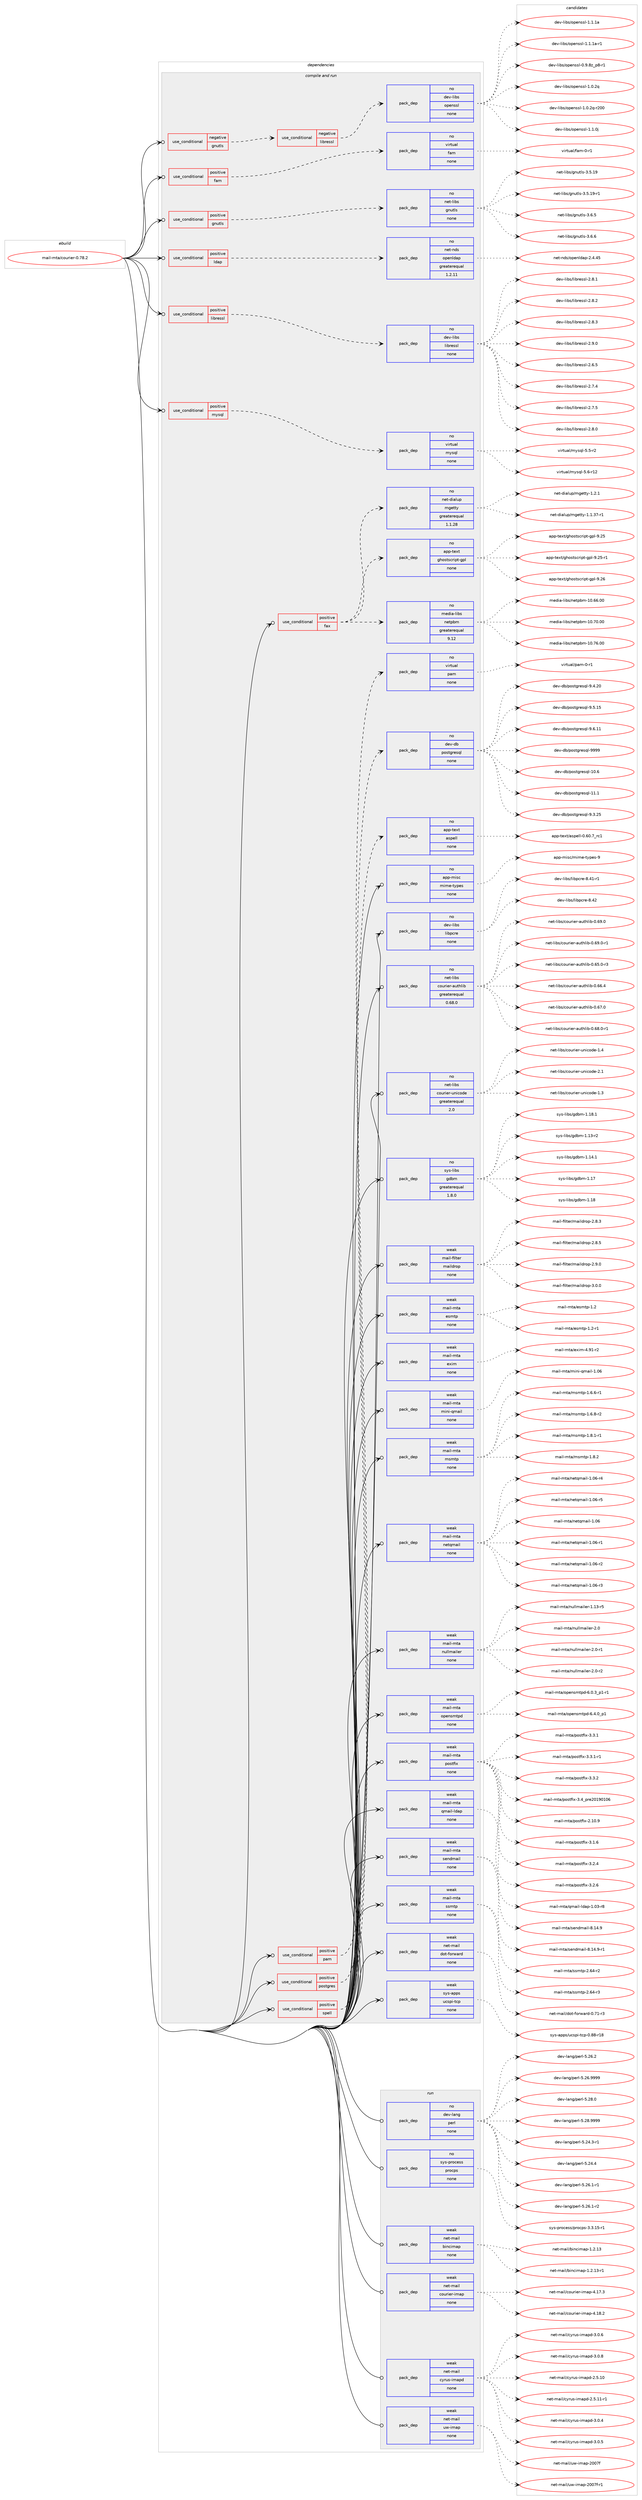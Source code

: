digraph prolog {

# *************
# Graph options
# *************

newrank=true;
concentrate=true;
compound=true;
graph [rankdir=LR,fontname=Helvetica,fontsize=10,ranksep=1.5];#, ranksep=2.5, nodesep=0.2];
edge  [arrowhead=vee];
node  [fontname=Helvetica,fontsize=10];

# **********
# The ebuild
# **********

subgraph cluster_leftcol {
color=gray;
rank=same;
label=<<i>ebuild</i>>;
id [label="mail-mta/courier-0.78.2", color=red, width=4, href="../mail-mta/courier-0.78.2.svg"];
}

# ****************
# The dependencies
# ****************

subgraph cluster_midcol {
color=gray;
label=<<i>dependencies</i>>;
subgraph cluster_compile {
fillcolor="#eeeeee";
style=filled;
label=<<i>compile</i>>;
}
subgraph cluster_compileandrun {
fillcolor="#eeeeee";
style=filled;
label=<<i>compile and run</i>>;
subgraph cond235 {
dependency2174 [label=<<TABLE BORDER="0" CELLBORDER="1" CELLSPACING="0" CELLPADDING="4"><TR><TD ROWSPAN="3" CELLPADDING="10">use_conditional</TD></TR><TR><TD>negative</TD></TR><TR><TD>gnutls</TD></TR></TABLE>>, shape=none, color=red];
subgraph cond236 {
dependency2175 [label=<<TABLE BORDER="0" CELLBORDER="1" CELLSPACING="0" CELLPADDING="4"><TR><TD ROWSPAN="3" CELLPADDING="10">use_conditional</TD></TR><TR><TD>negative</TD></TR><TR><TD>libressl</TD></TR></TABLE>>, shape=none, color=red];
subgraph pack1853 {
dependency2176 [label=<<TABLE BORDER="0" CELLBORDER="1" CELLSPACING="0" CELLPADDING="4" WIDTH="220"><TR><TD ROWSPAN="6" CELLPADDING="30">pack_dep</TD></TR><TR><TD WIDTH="110">no</TD></TR><TR><TD>dev-libs</TD></TR><TR><TD>openssl</TD></TR><TR><TD>none</TD></TR><TR><TD></TD></TR></TABLE>>, shape=none, color=blue];
}
dependency2175:e -> dependency2176:w [weight=20,style="dashed",arrowhead="vee"];
}
dependency2174:e -> dependency2175:w [weight=20,style="dashed",arrowhead="vee"];
}
id:e -> dependency2174:w [weight=20,style="solid",arrowhead="odotvee"];
subgraph cond237 {
dependency2177 [label=<<TABLE BORDER="0" CELLBORDER="1" CELLSPACING="0" CELLPADDING="4"><TR><TD ROWSPAN="3" CELLPADDING="10">use_conditional</TD></TR><TR><TD>positive</TD></TR><TR><TD>fam</TD></TR></TABLE>>, shape=none, color=red];
subgraph pack1854 {
dependency2178 [label=<<TABLE BORDER="0" CELLBORDER="1" CELLSPACING="0" CELLPADDING="4" WIDTH="220"><TR><TD ROWSPAN="6" CELLPADDING="30">pack_dep</TD></TR><TR><TD WIDTH="110">no</TD></TR><TR><TD>virtual</TD></TR><TR><TD>fam</TD></TR><TR><TD>none</TD></TR><TR><TD></TD></TR></TABLE>>, shape=none, color=blue];
}
dependency2177:e -> dependency2178:w [weight=20,style="dashed",arrowhead="vee"];
}
id:e -> dependency2177:w [weight=20,style="solid",arrowhead="odotvee"];
subgraph cond238 {
dependency2179 [label=<<TABLE BORDER="0" CELLBORDER="1" CELLSPACING="0" CELLPADDING="4"><TR><TD ROWSPAN="3" CELLPADDING="10">use_conditional</TD></TR><TR><TD>positive</TD></TR><TR><TD>fax</TD></TR></TABLE>>, shape=none, color=red];
subgraph pack1855 {
dependency2180 [label=<<TABLE BORDER="0" CELLBORDER="1" CELLSPACING="0" CELLPADDING="4" WIDTH="220"><TR><TD ROWSPAN="6" CELLPADDING="30">pack_dep</TD></TR><TR><TD WIDTH="110">no</TD></TR><TR><TD>media-libs</TD></TR><TR><TD>netpbm</TD></TR><TR><TD>greaterequal</TD></TR><TR><TD>9.12</TD></TR></TABLE>>, shape=none, color=blue];
}
dependency2179:e -> dependency2180:w [weight=20,style="dashed",arrowhead="vee"];
subgraph pack1856 {
dependency2181 [label=<<TABLE BORDER="0" CELLBORDER="1" CELLSPACING="0" CELLPADDING="4" WIDTH="220"><TR><TD ROWSPAN="6" CELLPADDING="30">pack_dep</TD></TR><TR><TD WIDTH="110">no</TD></TR><TR><TD>app-text</TD></TR><TR><TD>ghostscript-gpl</TD></TR><TR><TD>none</TD></TR><TR><TD></TD></TR></TABLE>>, shape=none, color=blue];
}
dependency2179:e -> dependency2181:w [weight=20,style="dashed",arrowhead="vee"];
subgraph pack1857 {
dependency2182 [label=<<TABLE BORDER="0" CELLBORDER="1" CELLSPACING="0" CELLPADDING="4" WIDTH="220"><TR><TD ROWSPAN="6" CELLPADDING="30">pack_dep</TD></TR><TR><TD WIDTH="110">no</TD></TR><TR><TD>net-dialup</TD></TR><TR><TD>mgetty</TD></TR><TR><TD>greaterequal</TD></TR><TR><TD>1.1.28</TD></TR></TABLE>>, shape=none, color=blue];
}
dependency2179:e -> dependency2182:w [weight=20,style="dashed",arrowhead="vee"];
}
id:e -> dependency2179:w [weight=20,style="solid",arrowhead="odotvee"];
subgraph cond239 {
dependency2183 [label=<<TABLE BORDER="0" CELLBORDER="1" CELLSPACING="0" CELLPADDING="4"><TR><TD ROWSPAN="3" CELLPADDING="10">use_conditional</TD></TR><TR><TD>positive</TD></TR><TR><TD>gnutls</TD></TR></TABLE>>, shape=none, color=red];
subgraph pack1858 {
dependency2184 [label=<<TABLE BORDER="0" CELLBORDER="1" CELLSPACING="0" CELLPADDING="4" WIDTH="220"><TR><TD ROWSPAN="6" CELLPADDING="30">pack_dep</TD></TR><TR><TD WIDTH="110">no</TD></TR><TR><TD>net-libs</TD></TR><TR><TD>gnutls</TD></TR><TR><TD>none</TD></TR><TR><TD></TD></TR></TABLE>>, shape=none, color=blue];
}
dependency2183:e -> dependency2184:w [weight=20,style="dashed",arrowhead="vee"];
}
id:e -> dependency2183:w [weight=20,style="solid",arrowhead="odotvee"];
subgraph cond240 {
dependency2185 [label=<<TABLE BORDER="0" CELLBORDER="1" CELLSPACING="0" CELLPADDING="4"><TR><TD ROWSPAN="3" CELLPADDING="10">use_conditional</TD></TR><TR><TD>positive</TD></TR><TR><TD>ldap</TD></TR></TABLE>>, shape=none, color=red];
subgraph pack1859 {
dependency2186 [label=<<TABLE BORDER="0" CELLBORDER="1" CELLSPACING="0" CELLPADDING="4" WIDTH="220"><TR><TD ROWSPAN="6" CELLPADDING="30">pack_dep</TD></TR><TR><TD WIDTH="110">no</TD></TR><TR><TD>net-nds</TD></TR><TR><TD>openldap</TD></TR><TR><TD>greaterequal</TD></TR><TR><TD>1.2.11</TD></TR></TABLE>>, shape=none, color=blue];
}
dependency2185:e -> dependency2186:w [weight=20,style="dashed",arrowhead="vee"];
}
id:e -> dependency2185:w [weight=20,style="solid",arrowhead="odotvee"];
subgraph cond241 {
dependency2187 [label=<<TABLE BORDER="0" CELLBORDER="1" CELLSPACING="0" CELLPADDING="4"><TR><TD ROWSPAN="3" CELLPADDING="10">use_conditional</TD></TR><TR><TD>positive</TD></TR><TR><TD>libressl</TD></TR></TABLE>>, shape=none, color=red];
subgraph pack1860 {
dependency2188 [label=<<TABLE BORDER="0" CELLBORDER="1" CELLSPACING="0" CELLPADDING="4" WIDTH="220"><TR><TD ROWSPAN="6" CELLPADDING="30">pack_dep</TD></TR><TR><TD WIDTH="110">no</TD></TR><TR><TD>dev-libs</TD></TR><TR><TD>libressl</TD></TR><TR><TD>none</TD></TR><TR><TD></TD></TR></TABLE>>, shape=none, color=blue];
}
dependency2187:e -> dependency2188:w [weight=20,style="dashed",arrowhead="vee"];
}
id:e -> dependency2187:w [weight=20,style="solid",arrowhead="odotvee"];
subgraph cond242 {
dependency2189 [label=<<TABLE BORDER="0" CELLBORDER="1" CELLSPACING="0" CELLPADDING="4"><TR><TD ROWSPAN="3" CELLPADDING="10">use_conditional</TD></TR><TR><TD>positive</TD></TR><TR><TD>mysql</TD></TR></TABLE>>, shape=none, color=red];
subgraph pack1861 {
dependency2190 [label=<<TABLE BORDER="0" CELLBORDER="1" CELLSPACING="0" CELLPADDING="4" WIDTH="220"><TR><TD ROWSPAN="6" CELLPADDING="30">pack_dep</TD></TR><TR><TD WIDTH="110">no</TD></TR><TR><TD>virtual</TD></TR><TR><TD>mysql</TD></TR><TR><TD>none</TD></TR><TR><TD></TD></TR></TABLE>>, shape=none, color=blue];
}
dependency2189:e -> dependency2190:w [weight=20,style="dashed",arrowhead="vee"];
}
id:e -> dependency2189:w [weight=20,style="solid",arrowhead="odotvee"];
subgraph cond243 {
dependency2191 [label=<<TABLE BORDER="0" CELLBORDER="1" CELLSPACING="0" CELLPADDING="4"><TR><TD ROWSPAN="3" CELLPADDING="10">use_conditional</TD></TR><TR><TD>positive</TD></TR><TR><TD>pam</TD></TR></TABLE>>, shape=none, color=red];
subgraph pack1862 {
dependency2192 [label=<<TABLE BORDER="0" CELLBORDER="1" CELLSPACING="0" CELLPADDING="4" WIDTH="220"><TR><TD ROWSPAN="6" CELLPADDING="30">pack_dep</TD></TR><TR><TD WIDTH="110">no</TD></TR><TR><TD>virtual</TD></TR><TR><TD>pam</TD></TR><TR><TD>none</TD></TR><TR><TD></TD></TR></TABLE>>, shape=none, color=blue];
}
dependency2191:e -> dependency2192:w [weight=20,style="dashed",arrowhead="vee"];
}
id:e -> dependency2191:w [weight=20,style="solid",arrowhead="odotvee"];
subgraph cond244 {
dependency2193 [label=<<TABLE BORDER="0" CELLBORDER="1" CELLSPACING="0" CELLPADDING="4"><TR><TD ROWSPAN="3" CELLPADDING="10">use_conditional</TD></TR><TR><TD>positive</TD></TR><TR><TD>postgres</TD></TR></TABLE>>, shape=none, color=red];
subgraph pack1863 {
dependency2194 [label=<<TABLE BORDER="0" CELLBORDER="1" CELLSPACING="0" CELLPADDING="4" WIDTH="220"><TR><TD ROWSPAN="6" CELLPADDING="30">pack_dep</TD></TR><TR><TD WIDTH="110">no</TD></TR><TR><TD>dev-db</TD></TR><TR><TD>postgresql</TD></TR><TR><TD>none</TD></TR><TR><TD></TD></TR></TABLE>>, shape=none, color=blue];
}
dependency2193:e -> dependency2194:w [weight=20,style="dashed",arrowhead="vee"];
}
id:e -> dependency2193:w [weight=20,style="solid",arrowhead="odotvee"];
subgraph cond245 {
dependency2195 [label=<<TABLE BORDER="0" CELLBORDER="1" CELLSPACING="0" CELLPADDING="4"><TR><TD ROWSPAN="3" CELLPADDING="10">use_conditional</TD></TR><TR><TD>positive</TD></TR><TR><TD>spell</TD></TR></TABLE>>, shape=none, color=red];
subgraph pack1864 {
dependency2196 [label=<<TABLE BORDER="0" CELLBORDER="1" CELLSPACING="0" CELLPADDING="4" WIDTH="220"><TR><TD ROWSPAN="6" CELLPADDING="30">pack_dep</TD></TR><TR><TD WIDTH="110">no</TD></TR><TR><TD>app-text</TD></TR><TR><TD>aspell</TD></TR><TR><TD>none</TD></TR><TR><TD></TD></TR></TABLE>>, shape=none, color=blue];
}
dependency2195:e -> dependency2196:w [weight=20,style="dashed",arrowhead="vee"];
}
id:e -> dependency2195:w [weight=20,style="solid",arrowhead="odotvee"];
subgraph pack1865 {
dependency2197 [label=<<TABLE BORDER="0" CELLBORDER="1" CELLSPACING="0" CELLPADDING="4" WIDTH="220"><TR><TD ROWSPAN="6" CELLPADDING="30">pack_dep</TD></TR><TR><TD WIDTH="110">no</TD></TR><TR><TD>app-misc</TD></TR><TR><TD>mime-types</TD></TR><TR><TD>none</TD></TR><TR><TD></TD></TR></TABLE>>, shape=none, color=blue];
}
id:e -> dependency2197:w [weight=20,style="solid",arrowhead="odotvee"];
subgraph pack1866 {
dependency2198 [label=<<TABLE BORDER="0" CELLBORDER="1" CELLSPACING="0" CELLPADDING="4" WIDTH="220"><TR><TD ROWSPAN="6" CELLPADDING="30">pack_dep</TD></TR><TR><TD WIDTH="110">no</TD></TR><TR><TD>dev-libs</TD></TR><TR><TD>libpcre</TD></TR><TR><TD>none</TD></TR><TR><TD></TD></TR></TABLE>>, shape=none, color=blue];
}
id:e -> dependency2198:w [weight=20,style="solid",arrowhead="odotvee"];
subgraph pack1867 {
dependency2199 [label=<<TABLE BORDER="0" CELLBORDER="1" CELLSPACING="0" CELLPADDING="4" WIDTH="220"><TR><TD ROWSPAN="6" CELLPADDING="30">pack_dep</TD></TR><TR><TD WIDTH="110">no</TD></TR><TR><TD>net-libs</TD></TR><TR><TD>courier-authlib</TD></TR><TR><TD>greaterequal</TD></TR><TR><TD>0.68.0</TD></TR></TABLE>>, shape=none, color=blue];
}
id:e -> dependency2199:w [weight=20,style="solid",arrowhead="odotvee"];
subgraph pack1868 {
dependency2200 [label=<<TABLE BORDER="0" CELLBORDER="1" CELLSPACING="0" CELLPADDING="4" WIDTH="220"><TR><TD ROWSPAN="6" CELLPADDING="30">pack_dep</TD></TR><TR><TD WIDTH="110">no</TD></TR><TR><TD>net-libs</TD></TR><TR><TD>courier-unicode</TD></TR><TR><TD>greaterequal</TD></TR><TR><TD>2.0</TD></TR></TABLE>>, shape=none, color=blue];
}
id:e -> dependency2200:w [weight=20,style="solid",arrowhead="odotvee"];
subgraph pack1869 {
dependency2201 [label=<<TABLE BORDER="0" CELLBORDER="1" CELLSPACING="0" CELLPADDING="4" WIDTH="220"><TR><TD ROWSPAN="6" CELLPADDING="30">pack_dep</TD></TR><TR><TD WIDTH="110">no</TD></TR><TR><TD>sys-libs</TD></TR><TR><TD>gdbm</TD></TR><TR><TD>greaterequal</TD></TR><TR><TD>1.8.0</TD></TR></TABLE>>, shape=none, color=blue];
}
id:e -> dependency2201:w [weight=20,style="solid",arrowhead="odotvee"];
subgraph pack1870 {
dependency2202 [label=<<TABLE BORDER="0" CELLBORDER="1" CELLSPACING="0" CELLPADDING="4" WIDTH="220"><TR><TD ROWSPAN="6" CELLPADDING="30">pack_dep</TD></TR><TR><TD WIDTH="110">weak</TD></TR><TR><TD>mail-filter</TD></TR><TR><TD>maildrop</TD></TR><TR><TD>none</TD></TR><TR><TD></TD></TR></TABLE>>, shape=none, color=blue];
}
id:e -> dependency2202:w [weight=20,style="solid",arrowhead="odotvee"];
subgraph pack1871 {
dependency2203 [label=<<TABLE BORDER="0" CELLBORDER="1" CELLSPACING="0" CELLPADDING="4" WIDTH="220"><TR><TD ROWSPAN="6" CELLPADDING="30">pack_dep</TD></TR><TR><TD WIDTH="110">weak</TD></TR><TR><TD>mail-mta</TD></TR><TR><TD>esmtp</TD></TR><TR><TD>none</TD></TR><TR><TD></TD></TR></TABLE>>, shape=none, color=blue];
}
id:e -> dependency2203:w [weight=20,style="solid",arrowhead="odotvee"];
subgraph pack1872 {
dependency2204 [label=<<TABLE BORDER="0" CELLBORDER="1" CELLSPACING="0" CELLPADDING="4" WIDTH="220"><TR><TD ROWSPAN="6" CELLPADDING="30">pack_dep</TD></TR><TR><TD WIDTH="110">weak</TD></TR><TR><TD>mail-mta</TD></TR><TR><TD>exim</TD></TR><TR><TD>none</TD></TR><TR><TD></TD></TR></TABLE>>, shape=none, color=blue];
}
id:e -> dependency2204:w [weight=20,style="solid",arrowhead="odotvee"];
subgraph pack1873 {
dependency2205 [label=<<TABLE BORDER="0" CELLBORDER="1" CELLSPACING="0" CELLPADDING="4" WIDTH="220"><TR><TD ROWSPAN="6" CELLPADDING="30">pack_dep</TD></TR><TR><TD WIDTH="110">weak</TD></TR><TR><TD>mail-mta</TD></TR><TR><TD>mini-qmail</TD></TR><TR><TD>none</TD></TR><TR><TD></TD></TR></TABLE>>, shape=none, color=blue];
}
id:e -> dependency2205:w [weight=20,style="solid",arrowhead="odotvee"];
subgraph pack1874 {
dependency2206 [label=<<TABLE BORDER="0" CELLBORDER="1" CELLSPACING="0" CELLPADDING="4" WIDTH="220"><TR><TD ROWSPAN="6" CELLPADDING="30">pack_dep</TD></TR><TR><TD WIDTH="110">weak</TD></TR><TR><TD>mail-mta</TD></TR><TR><TD>msmtp</TD></TR><TR><TD>none</TD></TR><TR><TD></TD></TR></TABLE>>, shape=none, color=blue];
}
id:e -> dependency2206:w [weight=20,style="solid",arrowhead="odotvee"];
subgraph pack1875 {
dependency2207 [label=<<TABLE BORDER="0" CELLBORDER="1" CELLSPACING="0" CELLPADDING="4" WIDTH="220"><TR><TD ROWSPAN="6" CELLPADDING="30">pack_dep</TD></TR><TR><TD WIDTH="110">weak</TD></TR><TR><TD>mail-mta</TD></TR><TR><TD>netqmail</TD></TR><TR><TD>none</TD></TR><TR><TD></TD></TR></TABLE>>, shape=none, color=blue];
}
id:e -> dependency2207:w [weight=20,style="solid",arrowhead="odotvee"];
subgraph pack1876 {
dependency2208 [label=<<TABLE BORDER="0" CELLBORDER="1" CELLSPACING="0" CELLPADDING="4" WIDTH="220"><TR><TD ROWSPAN="6" CELLPADDING="30">pack_dep</TD></TR><TR><TD WIDTH="110">weak</TD></TR><TR><TD>mail-mta</TD></TR><TR><TD>nullmailer</TD></TR><TR><TD>none</TD></TR><TR><TD></TD></TR></TABLE>>, shape=none, color=blue];
}
id:e -> dependency2208:w [weight=20,style="solid",arrowhead="odotvee"];
subgraph pack1877 {
dependency2209 [label=<<TABLE BORDER="0" CELLBORDER="1" CELLSPACING="0" CELLPADDING="4" WIDTH="220"><TR><TD ROWSPAN="6" CELLPADDING="30">pack_dep</TD></TR><TR><TD WIDTH="110">weak</TD></TR><TR><TD>mail-mta</TD></TR><TR><TD>opensmtpd</TD></TR><TR><TD>none</TD></TR><TR><TD></TD></TR></TABLE>>, shape=none, color=blue];
}
id:e -> dependency2209:w [weight=20,style="solid",arrowhead="odotvee"];
subgraph pack1878 {
dependency2210 [label=<<TABLE BORDER="0" CELLBORDER="1" CELLSPACING="0" CELLPADDING="4" WIDTH="220"><TR><TD ROWSPAN="6" CELLPADDING="30">pack_dep</TD></TR><TR><TD WIDTH="110">weak</TD></TR><TR><TD>mail-mta</TD></TR><TR><TD>postfix</TD></TR><TR><TD>none</TD></TR><TR><TD></TD></TR></TABLE>>, shape=none, color=blue];
}
id:e -> dependency2210:w [weight=20,style="solid",arrowhead="odotvee"];
subgraph pack1879 {
dependency2211 [label=<<TABLE BORDER="0" CELLBORDER="1" CELLSPACING="0" CELLPADDING="4" WIDTH="220"><TR><TD ROWSPAN="6" CELLPADDING="30">pack_dep</TD></TR><TR><TD WIDTH="110">weak</TD></TR><TR><TD>mail-mta</TD></TR><TR><TD>qmail-ldap</TD></TR><TR><TD>none</TD></TR><TR><TD></TD></TR></TABLE>>, shape=none, color=blue];
}
id:e -> dependency2211:w [weight=20,style="solid",arrowhead="odotvee"];
subgraph pack1880 {
dependency2212 [label=<<TABLE BORDER="0" CELLBORDER="1" CELLSPACING="0" CELLPADDING="4" WIDTH="220"><TR><TD ROWSPAN="6" CELLPADDING="30">pack_dep</TD></TR><TR><TD WIDTH="110">weak</TD></TR><TR><TD>mail-mta</TD></TR><TR><TD>sendmail</TD></TR><TR><TD>none</TD></TR><TR><TD></TD></TR></TABLE>>, shape=none, color=blue];
}
id:e -> dependency2212:w [weight=20,style="solid",arrowhead="odotvee"];
subgraph pack1881 {
dependency2213 [label=<<TABLE BORDER="0" CELLBORDER="1" CELLSPACING="0" CELLPADDING="4" WIDTH="220"><TR><TD ROWSPAN="6" CELLPADDING="30">pack_dep</TD></TR><TR><TD WIDTH="110">weak</TD></TR><TR><TD>mail-mta</TD></TR><TR><TD>ssmtp</TD></TR><TR><TD>none</TD></TR><TR><TD></TD></TR></TABLE>>, shape=none, color=blue];
}
id:e -> dependency2213:w [weight=20,style="solid",arrowhead="odotvee"];
subgraph pack1882 {
dependency2214 [label=<<TABLE BORDER="0" CELLBORDER="1" CELLSPACING="0" CELLPADDING="4" WIDTH="220"><TR><TD ROWSPAN="6" CELLPADDING="30">pack_dep</TD></TR><TR><TD WIDTH="110">weak</TD></TR><TR><TD>net-mail</TD></TR><TR><TD>dot-forward</TD></TR><TR><TD>none</TD></TR><TR><TD></TD></TR></TABLE>>, shape=none, color=blue];
}
id:e -> dependency2214:w [weight=20,style="solid",arrowhead="odotvee"];
subgraph pack1883 {
dependency2215 [label=<<TABLE BORDER="0" CELLBORDER="1" CELLSPACING="0" CELLPADDING="4" WIDTH="220"><TR><TD ROWSPAN="6" CELLPADDING="30">pack_dep</TD></TR><TR><TD WIDTH="110">weak</TD></TR><TR><TD>sys-apps</TD></TR><TR><TD>ucspi-tcp</TD></TR><TR><TD>none</TD></TR><TR><TD></TD></TR></TABLE>>, shape=none, color=blue];
}
id:e -> dependency2215:w [weight=20,style="solid",arrowhead="odotvee"];
}
subgraph cluster_run {
fillcolor="#eeeeee";
style=filled;
label=<<i>run</i>>;
subgraph pack1884 {
dependency2216 [label=<<TABLE BORDER="0" CELLBORDER="1" CELLSPACING="0" CELLPADDING="4" WIDTH="220"><TR><TD ROWSPAN="6" CELLPADDING="30">pack_dep</TD></TR><TR><TD WIDTH="110">no</TD></TR><TR><TD>dev-lang</TD></TR><TR><TD>perl</TD></TR><TR><TD>none</TD></TR><TR><TD></TD></TR></TABLE>>, shape=none, color=blue];
}
id:e -> dependency2216:w [weight=20,style="solid",arrowhead="odot"];
subgraph pack1885 {
dependency2217 [label=<<TABLE BORDER="0" CELLBORDER="1" CELLSPACING="0" CELLPADDING="4" WIDTH="220"><TR><TD ROWSPAN="6" CELLPADDING="30">pack_dep</TD></TR><TR><TD WIDTH="110">no</TD></TR><TR><TD>sys-process</TD></TR><TR><TD>procps</TD></TR><TR><TD>none</TD></TR><TR><TD></TD></TR></TABLE>>, shape=none, color=blue];
}
id:e -> dependency2217:w [weight=20,style="solid",arrowhead="odot"];
subgraph pack1886 {
dependency2218 [label=<<TABLE BORDER="0" CELLBORDER="1" CELLSPACING="0" CELLPADDING="4" WIDTH="220"><TR><TD ROWSPAN="6" CELLPADDING="30">pack_dep</TD></TR><TR><TD WIDTH="110">weak</TD></TR><TR><TD>net-mail</TD></TR><TR><TD>bincimap</TD></TR><TR><TD>none</TD></TR><TR><TD></TD></TR></TABLE>>, shape=none, color=blue];
}
id:e -> dependency2218:w [weight=20,style="solid",arrowhead="odot"];
subgraph pack1887 {
dependency2219 [label=<<TABLE BORDER="0" CELLBORDER="1" CELLSPACING="0" CELLPADDING="4" WIDTH="220"><TR><TD ROWSPAN="6" CELLPADDING="30">pack_dep</TD></TR><TR><TD WIDTH="110">weak</TD></TR><TR><TD>net-mail</TD></TR><TR><TD>courier-imap</TD></TR><TR><TD>none</TD></TR><TR><TD></TD></TR></TABLE>>, shape=none, color=blue];
}
id:e -> dependency2219:w [weight=20,style="solid",arrowhead="odot"];
subgraph pack1888 {
dependency2220 [label=<<TABLE BORDER="0" CELLBORDER="1" CELLSPACING="0" CELLPADDING="4" WIDTH="220"><TR><TD ROWSPAN="6" CELLPADDING="30">pack_dep</TD></TR><TR><TD WIDTH="110">weak</TD></TR><TR><TD>net-mail</TD></TR><TR><TD>cyrus-imapd</TD></TR><TR><TD>none</TD></TR><TR><TD></TD></TR></TABLE>>, shape=none, color=blue];
}
id:e -> dependency2220:w [weight=20,style="solid",arrowhead="odot"];
subgraph pack1889 {
dependency2221 [label=<<TABLE BORDER="0" CELLBORDER="1" CELLSPACING="0" CELLPADDING="4" WIDTH="220"><TR><TD ROWSPAN="6" CELLPADDING="30">pack_dep</TD></TR><TR><TD WIDTH="110">weak</TD></TR><TR><TD>net-mail</TD></TR><TR><TD>uw-imap</TD></TR><TR><TD>none</TD></TR><TR><TD></TD></TR></TABLE>>, shape=none, color=blue];
}
id:e -> dependency2221:w [weight=20,style="solid",arrowhead="odot"];
}
}

# **************
# The candidates
# **************

subgraph cluster_choices {
rank=same;
color=gray;
label=<<i>candidates</i>>;

subgraph choice1853 {
color=black;
nodesep=1;
choice10010111845108105981154711111210111011511510845484657465612295112564511449 [label="dev-libs/openssl-0.9.8z_p8-r1", color=red, width=4,href="../dev-libs/openssl-0.9.8z_p8-r1.svg"];
choice100101118451081059811547111112101110115115108454946484650113 [label="dev-libs/openssl-1.0.2q", color=red, width=4,href="../dev-libs/openssl-1.0.2q.svg"];
choice10010111845108105981154711111210111011511510845494648465011345114504848 [label="dev-libs/openssl-1.0.2q-r200", color=red, width=4,href="../dev-libs/openssl-1.0.2q-r200.svg"];
choice100101118451081059811547111112101110115115108454946494648106 [label="dev-libs/openssl-1.1.0j", color=red, width=4,href="../dev-libs/openssl-1.1.0j.svg"];
choice10010111845108105981154711111210111011511510845494649464997 [label="dev-libs/openssl-1.1.1a", color=red, width=4,href="../dev-libs/openssl-1.1.1a.svg"];
choice100101118451081059811547111112101110115115108454946494649974511449 [label="dev-libs/openssl-1.1.1a-r1", color=red, width=4,href="../dev-libs/openssl-1.1.1a-r1.svg"];
dependency2176:e -> choice10010111845108105981154711111210111011511510845484657465612295112564511449:w [style=dotted,weight="100"];
dependency2176:e -> choice100101118451081059811547111112101110115115108454946484650113:w [style=dotted,weight="100"];
dependency2176:e -> choice10010111845108105981154711111210111011511510845494648465011345114504848:w [style=dotted,weight="100"];
dependency2176:e -> choice100101118451081059811547111112101110115115108454946494648106:w [style=dotted,weight="100"];
dependency2176:e -> choice10010111845108105981154711111210111011511510845494649464997:w [style=dotted,weight="100"];
dependency2176:e -> choice100101118451081059811547111112101110115115108454946494649974511449:w [style=dotted,weight="100"];
}
subgraph choice1854 {
color=black;
nodesep=1;
choice11810511411611797108471029710945484511449 [label="virtual/fam-0-r1", color=red, width=4,href="../virtual/fam-0-r1.svg"];
dependency2178:e -> choice11810511411611797108471029710945484511449:w [style=dotted,weight="100"];
}
subgraph choice1855 {
color=black;
nodesep=1;
choice1091011001059745108105981154711010111611298109454948465454464848 [label="media-libs/netpbm-10.66.00", color=red, width=4,href="../media-libs/netpbm-10.66.00.svg"];
choice1091011001059745108105981154711010111611298109454948465548464848 [label="media-libs/netpbm-10.70.00", color=red, width=4,href="../media-libs/netpbm-10.70.00.svg"];
choice1091011001059745108105981154711010111611298109454948465554464848 [label="media-libs/netpbm-10.76.00", color=red, width=4,href="../media-libs/netpbm-10.76.00.svg"];
dependency2180:e -> choice1091011001059745108105981154711010111611298109454948465454464848:w [style=dotted,weight="100"];
dependency2180:e -> choice1091011001059745108105981154711010111611298109454948465548464848:w [style=dotted,weight="100"];
dependency2180:e -> choice1091011001059745108105981154711010111611298109454948465554464848:w [style=dotted,weight="100"];
}
subgraph choice1856 {
color=black;
nodesep=1;
choice97112112451161011201164710310411111511611599114105112116451031121084557465053 [label="app-text/ghostscript-gpl-9.25", color=red, width=4,href="../app-text/ghostscript-gpl-9.25.svg"];
choice971121124511610112011647103104111115116115991141051121164510311210845574650534511449 [label="app-text/ghostscript-gpl-9.25-r1", color=red, width=4,href="../app-text/ghostscript-gpl-9.25-r1.svg"];
choice97112112451161011201164710310411111511611599114105112116451031121084557465054 [label="app-text/ghostscript-gpl-9.26", color=red, width=4,href="../app-text/ghostscript-gpl-9.26.svg"];
dependency2181:e -> choice97112112451161011201164710310411111511611599114105112116451031121084557465053:w [style=dotted,weight="100"];
dependency2181:e -> choice971121124511610112011647103104111115116115991141051121164510311210845574650534511449:w [style=dotted,weight="100"];
dependency2181:e -> choice97112112451161011201164710310411111511611599114105112116451031121084557465054:w [style=dotted,weight="100"];
}
subgraph choice1857 {
color=black;
nodesep=1;
choice110101116451001059710811711247109103101116116121454946494651554511449 [label="net-dialup/mgetty-1.1.37-r1", color=red, width=4,href="../net-dialup/mgetty-1.1.37-r1.svg"];
choice110101116451001059710811711247109103101116116121454946504649 [label="net-dialup/mgetty-1.2.1", color=red, width=4,href="../net-dialup/mgetty-1.2.1.svg"];
dependency2182:e -> choice110101116451001059710811711247109103101116116121454946494651554511449:w [style=dotted,weight="100"];
dependency2182:e -> choice110101116451001059710811711247109103101116116121454946504649:w [style=dotted,weight="100"];
}
subgraph choice1858 {
color=black;
nodesep=1;
choice11010111645108105981154710311011711610811545514653464957 [label="net-libs/gnutls-3.5.19", color=red, width=4,href="../net-libs/gnutls-3.5.19.svg"];
choice110101116451081059811547103110117116108115455146534649574511449 [label="net-libs/gnutls-3.5.19-r1", color=red, width=4,href="../net-libs/gnutls-3.5.19-r1.svg"];
choice110101116451081059811547103110117116108115455146544653 [label="net-libs/gnutls-3.6.5", color=red, width=4,href="../net-libs/gnutls-3.6.5.svg"];
choice110101116451081059811547103110117116108115455146544654 [label="net-libs/gnutls-3.6.6", color=red, width=4,href="../net-libs/gnutls-3.6.6.svg"];
dependency2184:e -> choice11010111645108105981154710311011711610811545514653464957:w [style=dotted,weight="100"];
dependency2184:e -> choice110101116451081059811547103110117116108115455146534649574511449:w [style=dotted,weight="100"];
dependency2184:e -> choice110101116451081059811547103110117116108115455146544653:w [style=dotted,weight="100"];
dependency2184:e -> choice110101116451081059811547103110117116108115455146544654:w [style=dotted,weight="100"];
}
subgraph choice1859 {
color=black;
nodesep=1;
choice11010111645110100115471111121011101081009711245504652465253 [label="net-nds/openldap-2.4.45", color=red, width=4,href="../net-nds/openldap-2.4.45.svg"];
dependency2186:e -> choice11010111645110100115471111121011101081009711245504652465253:w [style=dotted,weight="100"];
}
subgraph choice1860 {
color=black;
nodesep=1;
choice10010111845108105981154710810598114101115115108455046544653 [label="dev-libs/libressl-2.6.5", color=red, width=4,href="../dev-libs/libressl-2.6.5.svg"];
choice10010111845108105981154710810598114101115115108455046554652 [label="dev-libs/libressl-2.7.4", color=red, width=4,href="../dev-libs/libressl-2.7.4.svg"];
choice10010111845108105981154710810598114101115115108455046554653 [label="dev-libs/libressl-2.7.5", color=red, width=4,href="../dev-libs/libressl-2.7.5.svg"];
choice10010111845108105981154710810598114101115115108455046564648 [label="dev-libs/libressl-2.8.0", color=red, width=4,href="../dev-libs/libressl-2.8.0.svg"];
choice10010111845108105981154710810598114101115115108455046564649 [label="dev-libs/libressl-2.8.1", color=red, width=4,href="../dev-libs/libressl-2.8.1.svg"];
choice10010111845108105981154710810598114101115115108455046564650 [label="dev-libs/libressl-2.8.2", color=red, width=4,href="../dev-libs/libressl-2.8.2.svg"];
choice10010111845108105981154710810598114101115115108455046564651 [label="dev-libs/libressl-2.8.3", color=red, width=4,href="../dev-libs/libressl-2.8.3.svg"];
choice10010111845108105981154710810598114101115115108455046574648 [label="dev-libs/libressl-2.9.0", color=red, width=4,href="../dev-libs/libressl-2.9.0.svg"];
dependency2188:e -> choice10010111845108105981154710810598114101115115108455046544653:w [style=dotted,weight="100"];
dependency2188:e -> choice10010111845108105981154710810598114101115115108455046554652:w [style=dotted,weight="100"];
dependency2188:e -> choice10010111845108105981154710810598114101115115108455046554653:w [style=dotted,weight="100"];
dependency2188:e -> choice10010111845108105981154710810598114101115115108455046564648:w [style=dotted,weight="100"];
dependency2188:e -> choice10010111845108105981154710810598114101115115108455046564649:w [style=dotted,weight="100"];
dependency2188:e -> choice10010111845108105981154710810598114101115115108455046564650:w [style=dotted,weight="100"];
dependency2188:e -> choice10010111845108105981154710810598114101115115108455046564651:w [style=dotted,weight="100"];
dependency2188:e -> choice10010111845108105981154710810598114101115115108455046574648:w [style=dotted,weight="100"];
}
subgraph choice1861 {
color=black;
nodesep=1;
choice1181051141161179710847109121115113108455346534511450 [label="virtual/mysql-5.5-r2", color=red, width=4,href="../virtual/mysql-5.5-r2.svg"];
choice118105114116117971084710912111511310845534654451144950 [label="virtual/mysql-5.6-r12", color=red, width=4,href="../virtual/mysql-5.6-r12.svg"];
dependency2190:e -> choice1181051141161179710847109121115113108455346534511450:w [style=dotted,weight="100"];
dependency2190:e -> choice118105114116117971084710912111511310845534654451144950:w [style=dotted,weight="100"];
}
subgraph choice1862 {
color=black;
nodesep=1;
choice11810511411611797108471129710945484511449 [label="virtual/pam-0-r1", color=red, width=4,href="../virtual/pam-0-r1.svg"];
dependency2192:e -> choice11810511411611797108471129710945484511449:w [style=dotted,weight="100"];
}
subgraph choice1863 {
color=black;
nodesep=1;
choice1001011184510098471121111151161031141011151131084549484654 [label="dev-db/postgresql-10.6", color=red, width=4,href="../dev-db/postgresql-10.6.svg"];
choice1001011184510098471121111151161031141011151131084549494649 [label="dev-db/postgresql-11.1", color=red, width=4,href="../dev-db/postgresql-11.1.svg"];
choice10010111845100984711211111511610311410111511310845574651465053 [label="dev-db/postgresql-9.3.25", color=red, width=4,href="../dev-db/postgresql-9.3.25.svg"];
choice10010111845100984711211111511610311410111511310845574652465048 [label="dev-db/postgresql-9.4.20", color=red, width=4,href="../dev-db/postgresql-9.4.20.svg"];
choice10010111845100984711211111511610311410111511310845574653464953 [label="dev-db/postgresql-9.5.15", color=red, width=4,href="../dev-db/postgresql-9.5.15.svg"];
choice10010111845100984711211111511610311410111511310845574654464949 [label="dev-db/postgresql-9.6.11", color=red, width=4,href="../dev-db/postgresql-9.6.11.svg"];
choice1001011184510098471121111151161031141011151131084557575757 [label="dev-db/postgresql-9999", color=red, width=4,href="../dev-db/postgresql-9999.svg"];
dependency2194:e -> choice1001011184510098471121111151161031141011151131084549484654:w [style=dotted,weight="100"];
dependency2194:e -> choice1001011184510098471121111151161031141011151131084549494649:w [style=dotted,weight="100"];
dependency2194:e -> choice10010111845100984711211111511610311410111511310845574651465053:w [style=dotted,weight="100"];
dependency2194:e -> choice10010111845100984711211111511610311410111511310845574652465048:w [style=dotted,weight="100"];
dependency2194:e -> choice10010111845100984711211111511610311410111511310845574653464953:w [style=dotted,weight="100"];
dependency2194:e -> choice10010111845100984711211111511610311410111511310845574654464949:w [style=dotted,weight="100"];
dependency2194:e -> choice1001011184510098471121111151161031141011151131084557575757:w [style=dotted,weight="100"];
}
subgraph choice1864 {
color=black;
nodesep=1;
choice9711211245116101120116479711511210110810845484654484655951149949 [label="app-text/aspell-0.60.7_rc1", color=red, width=4,href="../app-text/aspell-0.60.7_rc1.svg"];
dependency2196:e -> choice9711211245116101120116479711511210110810845484654484655951149949:w [style=dotted,weight="100"];
}
subgraph choice1865 {
color=black;
nodesep=1;
choice97112112451091051159947109105109101451161211121011154557 [label="app-misc/mime-types-9", color=red, width=4,href="../app-misc/mime-types-9.svg"];
dependency2197:e -> choice97112112451091051159947109105109101451161211121011154557:w [style=dotted,weight="100"];
}
subgraph choice1866 {
color=black;
nodesep=1;
choice100101118451081059811547108105981129911410145564652494511449 [label="dev-libs/libpcre-8.41-r1", color=red, width=4,href="../dev-libs/libpcre-8.41-r1.svg"];
choice10010111845108105981154710810598112991141014556465250 [label="dev-libs/libpcre-8.42", color=red, width=4,href="../dev-libs/libpcre-8.42.svg"];
dependency2198:e -> choice100101118451081059811547108105981129911410145564652494511449:w [style=dotted,weight="100"];
dependency2198:e -> choice10010111845108105981154710810598112991141014556465250:w [style=dotted,weight="100"];
}
subgraph choice1867 {
color=black;
nodesep=1;
choice11010111645108105981154799111117114105101114459711711610410810598454846545346484511451 [label="net-libs/courier-authlib-0.65.0-r3", color=red, width=4,href="../net-libs/courier-authlib-0.65.0-r3.svg"];
choice1101011164510810598115479911111711410510111445971171161041081059845484654544652 [label="net-libs/courier-authlib-0.66.4", color=red, width=4,href="../net-libs/courier-authlib-0.66.4.svg"];
choice1101011164510810598115479911111711410510111445971171161041081059845484654554648 [label="net-libs/courier-authlib-0.67.0", color=red, width=4,href="../net-libs/courier-authlib-0.67.0.svg"];
choice11010111645108105981154799111117114105101114459711711610410810598454846545646484511449 [label="net-libs/courier-authlib-0.68.0-r1", color=red, width=4,href="../net-libs/courier-authlib-0.68.0-r1.svg"];
choice1101011164510810598115479911111711410510111445971171161041081059845484654574648 [label="net-libs/courier-authlib-0.69.0", color=red, width=4,href="../net-libs/courier-authlib-0.69.0.svg"];
choice11010111645108105981154799111117114105101114459711711610410810598454846545746484511449 [label="net-libs/courier-authlib-0.69.0-r1", color=red, width=4,href="../net-libs/courier-authlib-0.69.0-r1.svg"];
dependency2199:e -> choice11010111645108105981154799111117114105101114459711711610410810598454846545346484511451:w [style=dotted,weight="100"];
dependency2199:e -> choice1101011164510810598115479911111711410510111445971171161041081059845484654544652:w [style=dotted,weight="100"];
dependency2199:e -> choice1101011164510810598115479911111711410510111445971171161041081059845484654554648:w [style=dotted,weight="100"];
dependency2199:e -> choice11010111645108105981154799111117114105101114459711711610410810598454846545646484511449:w [style=dotted,weight="100"];
dependency2199:e -> choice1101011164510810598115479911111711410510111445971171161041081059845484654574648:w [style=dotted,weight="100"];
dependency2199:e -> choice11010111645108105981154799111117114105101114459711711610410810598454846545746484511449:w [style=dotted,weight="100"];
}
subgraph choice1868 {
color=black;
nodesep=1;
choice11010111645108105981154799111117114105101114451171101059911110010145494651 [label="net-libs/courier-unicode-1.3", color=red, width=4,href="../net-libs/courier-unicode-1.3.svg"];
choice11010111645108105981154799111117114105101114451171101059911110010145494652 [label="net-libs/courier-unicode-1.4", color=red, width=4,href="../net-libs/courier-unicode-1.4.svg"];
choice11010111645108105981154799111117114105101114451171101059911110010145504649 [label="net-libs/courier-unicode-2.1", color=red, width=4,href="../net-libs/courier-unicode-2.1.svg"];
dependency2200:e -> choice11010111645108105981154799111117114105101114451171101059911110010145494651:w [style=dotted,weight="100"];
dependency2200:e -> choice11010111645108105981154799111117114105101114451171101059911110010145494652:w [style=dotted,weight="100"];
dependency2200:e -> choice11010111645108105981154799111117114105101114451171101059911110010145504649:w [style=dotted,weight="100"];
}
subgraph choice1869 {
color=black;
nodesep=1;
choice1151211154510810598115471031009810945494649514511450 [label="sys-libs/gdbm-1.13-r2", color=red, width=4,href="../sys-libs/gdbm-1.13-r2.svg"];
choice1151211154510810598115471031009810945494649524649 [label="sys-libs/gdbm-1.14.1", color=red, width=4,href="../sys-libs/gdbm-1.14.1.svg"];
choice115121115451081059811547103100981094549464955 [label="sys-libs/gdbm-1.17", color=red, width=4,href="../sys-libs/gdbm-1.17.svg"];
choice115121115451081059811547103100981094549464956 [label="sys-libs/gdbm-1.18", color=red, width=4,href="../sys-libs/gdbm-1.18.svg"];
choice1151211154510810598115471031009810945494649564649 [label="sys-libs/gdbm-1.18.1", color=red, width=4,href="../sys-libs/gdbm-1.18.1.svg"];
dependency2201:e -> choice1151211154510810598115471031009810945494649514511450:w [style=dotted,weight="100"];
dependency2201:e -> choice1151211154510810598115471031009810945494649524649:w [style=dotted,weight="100"];
dependency2201:e -> choice115121115451081059811547103100981094549464955:w [style=dotted,weight="100"];
dependency2201:e -> choice115121115451081059811547103100981094549464956:w [style=dotted,weight="100"];
dependency2201:e -> choice1151211154510810598115471031009810945494649564649:w [style=dotted,weight="100"];
}
subgraph choice1870 {
color=black;
nodesep=1;
choice10997105108451021051081161011144710997105108100114111112455046564651 [label="mail-filter/maildrop-2.8.3", color=red, width=4,href="../mail-filter/maildrop-2.8.3.svg"];
choice10997105108451021051081161011144710997105108100114111112455046564653 [label="mail-filter/maildrop-2.8.5", color=red, width=4,href="../mail-filter/maildrop-2.8.5.svg"];
choice10997105108451021051081161011144710997105108100114111112455046574648 [label="mail-filter/maildrop-2.9.0", color=red, width=4,href="../mail-filter/maildrop-2.9.0.svg"];
choice10997105108451021051081161011144710997105108100114111112455146484648 [label="mail-filter/maildrop-3.0.0", color=red, width=4,href="../mail-filter/maildrop-3.0.0.svg"];
dependency2202:e -> choice10997105108451021051081161011144710997105108100114111112455046564651:w [style=dotted,weight="100"];
dependency2202:e -> choice10997105108451021051081161011144710997105108100114111112455046564653:w [style=dotted,weight="100"];
dependency2202:e -> choice10997105108451021051081161011144710997105108100114111112455046574648:w [style=dotted,weight="100"];
dependency2202:e -> choice10997105108451021051081161011144710997105108100114111112455146484648:w [style=dotted,weight="100"];
}
subgraph choice1871 {
color=black;
nodesep=1;
choice1099710510845109116974710111510911611245494650 [label="mail-mta/esmtp-1.2", color=red, width=4,href="../mail-mta/esmtp-1.2.svg"];
choice10997105108451091169747101115109116112454946504511449 [label="mail-mta/esmtp-1.2-r1", color=red, width=4,href="../mail-mta/esmtp-1.2-r1.svg"];
dependency2203:e -> choice1099710510845109116974710111510911611245494650:w [style=dotted,weight="100"];
dependency2203:e -> choice10997105108451091169747101115109116112454946504511449:w [style=dotted,weight="100"];
}
subgraph choice1872 {
color=black;
nodesep=1;
choice1099710510845109116974710112010510945524657494511450 [label="mail-mta/exim-4.91-r2", color=red, width=4,href="../mail-mta/exim-4.91-r2.svg"];
dependency2204:e -> choice1099710510845109116974710112010510945524657494511450:w [style=dotted,weight="100"];
}
subgraph choice1873 {
color=black;
nodesep=1;
choice1099710510845109116974710910511010545113109971051084549464854 [label="mail-mta/mini-qmail-1.06", color=red, width=4,href="../mail-mta/mini-qmail-1.06.svg"];
dependency2205:e -> choice1099710510845109116974710910511010545113109971051084549464854:w [style=dotted,weight="100"];
}
subgraph choice1874 {
color=black;
nodesep=1;
choice109971051084510911697471091151091161124549465446544511449 [label="mail-mta/msmtp-1.6.6-r1", color=red, width=4,href="../mail-mta/msmtp-1.6.6-r1.svg"];
choice109971051084510911697471091151091161124549465446564511450 [label="mail-mta/msmtp-1.6.8-r2", color=red, width=4,href="../mail-mta/msmtp-1.6.8-r2.svg"];
choice109971051084510911697471091151091161124549465646494511449 [label="mail-mta/msmtp-1.8.1-r1", color=red, width=4,href="../mail-mta/msmtp-1.8.1-r1.svg"];
choice10997105108451091169747109115109116112454946564650 [label="mail-mta/msmtp-1.8.2", color=red, width=4,href="../mail-mta/msmtp-1.8.2.svg"];
dependency2206:e -> choice109971051084510911697471091151091161124549465446544511449:w [style=dotted,weight="100"];
dependency2206:e -> choice109971051084510911697471091151091161124549465446564511450:w [style=dotted,weight="100"];
dependency2206:e -> choice109971051084510911697471091151091161124549465646494511449:w [style=dotted,weight="100"];
dependency2206:e -> choice10997105108451091169747109115109116112454946564650:w [style=dotted,weight="100"];
}
subgraph choice1875 {
color=black;
nodesep=1;
choice10997105108451091169747110101116113109971051084549464854 [label="mail-mta/netqmail-1.06", color=red, width=4,href="../mail-mta/netqmail-1.06.svg"];
choice109971051084510911697471101011161131099710510845494648544511449 [label="mail-mta/netqmail-1.06-r1", color=red, width=4,href="../mail-mta/netqmail-1.06-r1.svg"];
choice109971051084510911697471101011161131099710510845494648544511450 [label="mail-mta/netqmail-1.06-r2", color=red, width=4,href="../mail-mta/netqmail-1.06-r2.svg"];
choice109971051084510911697471101011161131099710510845494648544511451 [label="mail-mta/netqmail-1.06-r3", color=red, width=4,href="../mail-mta/netqmail-1.06-r3.svg"];
choice109971051084510911697471101011161131099710510845494648544511452 [label="mail-mta/netqmail-1.06-r4", color=red, width=4,href="../mail-mta/netqmail-1.06-r4.svg"];
choice109971051084510911697471101011161131099710510845494648544511453 [label="mail-mta/netqmail-1.06-r5", color=red, width=4,href="../mail-mta/netqmail-1.06-r5.svg"];
dependency2207:e -> choice10997105108451091169747110101116113109971051084549464854:w [style=dotted,weight="100"];
dependency2207:e -> choice109971051084510911697471101011161131099710510845494648544511449:w [style=dotted,weight="100"];
dependency2207:e -> choice109971051084510911697471101011161131099710510845494648544511450:w [style=dotted,weight="100"];
dependency2207:e -> choice109971051084510911697471101011161131099710510845494648544511451:w [style=dotted,weight="100"];
dependency2207:e -> choice109971051084510911697471101011161131099710510845494648544511452:w [style=dotted,weight="100"];
dependency2207:e -> choice109971051084510911697471101011161131099710510845494648544511453:w [style=dotted,weight="100"];
}
subgraph choice1876 {
color=black;
nodesep=1;
choice109971051084510911697471101171081081099710510810111445494649514511453 [label="mail-mta/nullmailer-1.13-r5", color=red, width=4,href="../mail-mta/nullmailer-1.13-r5.svg"];
choice109971051084510911697471101171081081099710510810111445504648 [label="mail-mta/nullmailer-2.0", color=red, width=4,href="../mail-mta/nullmailer-2.0.svg"];
choice1099710510845109116974711011710810810997105108101114455046484511449 [label="mail-mta/nullmailer-2.0-r1", color=red, width=4,href="../mail-mta/nullmailer-2.0-r1.svg"];
choice1099710510845109116974711011710810810997105108101114455046484511450 [label="mail-mta/nullmailer-2.0-r2", color=red, width=4,href="../mail-mta/nullmailer-2.0-r2.svg"];
dependency2208:e -> choice109971051084510911697471101171081081099710510810111445494649514511453:w [style=dotted,weight="100"];
dependency2208:e -> choice109971051084510911697471101171081081099710510810111445504648:w [style=dotted,weight="100"];
dependency2208:e -> choice1099710510845109116974711011710810810997105108101114455046484511449:w [style=dotted,weight="100"];
dependency2208:e -> choice1099710510845109116974711011710810810997105108101114455046484511450:w [style=dotted,weight="100"];
}
subgraph choice1877 {
color=black;
nodesep=1;
choice1099710510845109116974711111210111011510911611210045544648465195112494511449 [label="mail-mta/opensmtpd-6.0.3_p1-r1", color=red, width=4,href="../mail-mta/opensmtpd-6.0.3_p1-r1.svg"];
choice109971051084510911697471111121011101151091161121004554465246489511249 [label="mail-mta/opensmtpd-6.4.0_p1", color=red, width=4,href="../mail-mta/opensmtpd-6.4.0_p1.svg"];
dependency2209:e -> choice1099710510845109116974711111210111011510911611210045544648465195112494511449:w [style=dotted,weight="100"];
dependency2209:e -> choice109971051084510911697471111121011101151091161121004554465246489511249:w [style=dotted,weight="100"];
}
subgraph choice1878 {
color=black;
nodesep=1;
choice1099710510845109116974711211111511610210512045504649484657 [label="mail-mta/postfix-2.10.9", color=red, width=4,href="../mail-mta/postfix-2.10.9.svg"];
choice10997105108451091169747112111115116102105120455146494654 [label="mail-mta/postfix-3.1.6", color=red, width=4,href="../mail-mta/postfix-3.1.6.svg"];
choice10997105108451091169747112111115116102105120455146504652 [label="mail-mta/postfix-3.2.4", color=red, width=4,href="../mail-mta/postfix-3.2.4.svg"];
choice10997105108451091169747112111115116102105120455146504654 [label="mail-mta/postfix-3.2.6", color=red, width=4,href="../mail-mta/postfix-3.2.6.svg"];
choice10997105108451091169747112111115116102105120455146514649 [label="mail-mta/postfix-3.3.1", color=red, width=4,href="../mail-mta/postfix-3.3.1.svg"];
choice109971051084510911697471121111151161021051204551465146494511449 [label="mail-mta/postfix-3.3.1-r1", color=red, width=4,href="../mail-mta/postfix-3.3.1-r1.svg"];
choice10997105108451091169747112111115116102105120455146514650 [label="mail-mta/postfix-3.3.2", color=red, width=4,href="../mail-mta/postfix-3.3.2.svg"];
choice1099710510845109116974711211111511610210512045514652951121141015048495748494854 [label="mail-mta/postfix-3.4_pre20190106", color=red, width=4,href="../mail-mta/postfix-3.4_pre20190106.svg"];
dependency2210:e -> choice1099710510845109116974711211111511610210512045504649484657:w [style=dotted,weight="100"];
dependency2210:e -> choice10997105108451091169747112111115116102105120455146494654:w [style=dotted,weight="100"];
dependency2210:e -> choice10997105108451091169747112111115116102105120455146504652:w [style=dotted,weight="100"];
dependency2210:e -> choice10997105108451091169747112111115116102105120455146504654:w [style=dotted,weight="100"];
dependency2210:e -> choice10997105108451091169747112111115116102105120455146514649:w [style=dotted,weight="100"];
dependency2210:e -> choice109971051084510911697471121111151161021051204551465146494511449:w [style=dotted,weight="100"];
dependency2210:e -> choice10997105108451091169747112111115116102105120455146514650:w [style=dotted,weight="100"];
dependency2210:e -> choice1099710510845109116974711211111511610210512045514652951121141015048495748494854:w [style=dotted,weight="100"];
}
subgraph choice1879 {
color=black;
nodesep=1;
choice1099710510845109116974711310997105108451081009711245494648514511456 [label="mail-mta/qmail-ldap-1.03-r8", color=red, width=4,href="../mail-mta/qmail-ldap-1.03-r8.svg"];
dependency2211:e -> choice1099710510845109116974711310997105108451081009711245494648514511456:w [style=dotted,weight="100"];
}
subgraph choice1880 {
color=black;
nodesep=1;
choice109971051084510911697471151011101001099710510845564649524657 [label="mail-mta/sendmail-8.14.9", color=red, width=4,href="../mail-mta/sendmail-8.14.9.svg"];
choice1099710510845109116974711510111010010997105108455646495246574511449 [label="mail-mta/sendmail-8.14.9-r1", color=red, width=4,href="../mail-mta/sendmail-8.14.9-r1.svg"];
dependency2212:e -> choice109971051084510911697471151011101001099710510845564649524657:w [style=dotted,weight="100"];
dependency2212:e -> choice1099710510845109116974711510111010010997105108455646495246574511449:w [style=dotted,weight="100"];
}
subgraph choice1881 {
color=black;
nodesep=1;
choice1099710510845109116974711511510911611245504654524511450 [label="mail-mta/ssmtp-2.64-r2", color=red, width=4,href="../mail-mta/ssmtp-2.64-r2.svg"];
choice1099710510845109116974711511510911611245504654524511451 [label="mail-mta/ssmtp-2.64-r3", color=red, width=4,href="../mail-mta/ssmtp-2.64-r3.svg"];
dependency2213:e -> choice1099710510845109116974711511510911611245504654524511450:w [style=dotted,weight="100"];
dependency2213:e -> choice1099710510845109116974711511510911611245504654524511451:w [style=dotted,weight="100"];
}
subgraph choice1882 {
color=black;
nodesep=1;
choice110101116451099710510847100111116451021111141199711410045484655494511451 [label="net-mail/dot-forward-0.71-r3", color=red, width=4,href="../net-mail/dot-forward-0.71-r3.svg"];
dependency2214:e -> choice110101116451099710510847100111116451021111141199711410045484655494511451:w [style=dotted,weight="100"];
}
subgraph choice1883 {
color=black;
nodesep=1;
choice1151211154597112112115471179911511210545116991124548465656451144956 [label="sys-apps/ucspi-tcp-0.88-r18", color=red, width=4,href="../sys-apps/ucspi-tcp-0.88-r18.svg"];
dependency2215:e -> choice1151211154597112112115471179911511210545116991124548465656451144956:w [style=dotted,weight="100"];
}
subgraph choice1884 {
color=black;
nodesep=1;
choice100101118451089711010347112101114108455346505246514511449 [label="dev-lang/perl-5.24.3-r1", color=red, width=4,href="../dev-lang/perl-5.24.3-r1.svg"];
choice10010111845108971101034711210111410845534650524652 [label="dev-lang/perl-5.24.4", color=red, width=4,href="../dev-lang/perl-5.24.4.svg"];
choice100101118451089711010347112101114108455346505446494511449 [label="dev-lang/perl-5.26.1-r1", color=red, width=4,href="../dev-lang/perl-5.26.1-r1.svg"];
choice100101118451089711010347112101114108455346505446494511450 [label="dev-lang/perl-5.26.1-r2", color=red, width=4,href="../dev-lang/perl-5.26.1-r2.svg"];
choice10010111845108971101034711210111410845534650544650 [label="dev-lang/perl-5.26.2", color=red, width=4,href="../dev-lang/perl-5.26.2.svg"];
choice10010111845108971101034711210111410845534650544657575757 [label="dev-lang/perl-5.26.9999", color=red, width=4,href="../dev-lang/perl-5.26.9999.svg"];
choice10010111845108971101034711210111410845534650564648 [label="dev-lang/perl-5.28.0", color=red, width=4,href="../dev-lang/perl-5.28.0.svg"];
choice10010111845108971101034711210111410845534650564657575757 [label="dev-lang/perl-5.28.9999", color=red, width=4,href="../dev-lang/perl-5.28.9999.svg"];
dependency2216:e -> choice100101118451089711010347112101114108455346505246514511449:w [style=dotted,weight="100"];
dependency2216:e -> choice10010111845108971101034711210111410845534650524652:w [style=dotted,weight="100"];
dependency2216:e -> choice100101118451089711010347112101114108455346505446494511449:w [style=dotted,weight="100"];
dependency2216:e -> choice100101118451089711010347112101114108455346505446494511450:w [style=dotted,weight="100"];
dependency2216:e -> choice10010111845108971101034711210111410845534650544650:w [style=dotted,weight="100"];
dependency2216:e -> choice10010111845108971101034711210111410845534650544657575757:w [style=dotted,weight="100"];
dependency2216:e -> choice10010111845108971101034711210111410845534650564648:w [style=dotted,weight="100"];
dependency2216:e -> choice10010111845108971101034711210111410845534650564657575757:w [style=dotted,weight="100"];
}
subgraph choice1885 {
color=black;
nodesep=1;
choice11512111545112114111991011151154711211411199112115455146514649534511449 [label="sys-process/procps-3.3.15-r1", color=red, width=4,href="../sys-process/procps-3.3.15-r1.svg"];
dependency2217:e -> choice11512111545112114111991011151154711211411199112115455146514649534511449:w [style=dotted,weight="100"];
}
subgraph choice1886 {
color=black;
nodesep=1;
choice11010111645109971051084798105110991051099711245494650464951 [label="net-mail/bincimap-1.2.13", color=red, width=4,href="../net-mail/bincimap-1.2.13.svg"];
choice110101116451099710510847981051109910510997112454946504649514511449 [label="net-mail/bincimap-1.2.13-r1", color=red, width=4,href="../net-mail/bincimap-1.2.13-r1.svg"];
dependency2218:e -> choice11010111645109971051084798105110991051099711245494650464951:w [style=dotted,weight="100"];
dependency2218:e -> choice110101116451099710510847981051109910510997112454946504649514511449:w [style=dotted,weight="100"];
}
subgraph choice1887 {
color=black;
nodesep=1;
choice11010111645109971051084799111117114105101114451051099711245524649554651 [label="net-mail/courier-imap-4.17.3", color=red, width=4,href="../net-mail/courier-imap-4.17.3.svg"];
choice11010111645109971051084799111117114105101114451051099711245524649564650 [label="net-mail/courier-imap-4.18.2", color=red, width=4,href="../net-mail/courier-imap-4.18.2.svg"];
dependency2219:e -> choice11010111645109971051084799111117114105101114451051099711245524649554651:w [style=dotted,weight="100"];
dependency2219:e -> choice11010111645109971051084799111117114105101114451051099711245524649564650:w [style=dotted,weight="100"];
}
subgraph choice1888 {
color=black;
nodesep=1;
choice11010111645109971051084799121114117115451051099711210045504653464948 [label="net-mail/cyrus-imapd-2.5.10", color=red, width=4,href="../net-mail/cyrus-imapd-2.5.10.svg"];
choice110101116451099710510847991211141171154510510997112100455046534649494511449 [label="net-mail/cyrus-imapd-2.5.11-r1", color=red, width=4,href="../net-mail/cyrus-imapd-2.5.11-r1.svg"];
choice110101116451099710510847991211141171154510510997112100455146484652 [label="net-mail/cyrus-imapd-3.0.4", color=red, width=4,href="../net-mail/cyrus-imapd-3.0.4.svg"];
choice110101116451099710510847991211141171154510510997112100455146484653 [label="net-mail/cyrus-imapd-3.0.5", color=red, width=4,href="../net-mail/cyrus-imapd-3.0.5.svg"];
choice110101116451099710510847991211141171154510510997112100455146484654 [label="net-mail/cyrus-imapd-3.0.6", color=red, width=4,href="../net-mail/cyrus-imapd-3.0.6.svg"];
choice110101116451099710510847991211141171154510510997112100455146484656 [label="net-mail/cyrus-imapd-3.0.8", color=red, width=4,href="../net-mail/cyrus-imapd-3.0.8.svg"];
dependency2220:e -> choice11010111645109971051084799121114117115451051099711210045504653464948:w [style=dotted,weight="100"];
dependency2220:e -> choice110101116451099710510847991211141171154510510997112100455046534649494511449:w [style=dotted,weight="100"];
dependency2220:e -> choice110101116451099710510847991211141171154510510997112100455146484652:w [style=dotted,weight="100"];
dependency2220:e -> choice110101116451099710510847991211141171154510510997112100455146484653:w [style=dotted,weight="100"];
dependency2220:e -> choice110101116451099710510847991211141171154510510997112100455146484654:w [style=dotted,weight="100"];
dependency2220:e -> choice110101116451099710510847991211141171154510510997112100455146484656:w [style=dotted,weight="100"];
}
subgraph choice1889 {
color=black;
nodesep=1;
choice11010111645109971051084711711945105109971124550484855102 [label="net-mail/uw-imap-2007f", color=red, width=4,href="../net-mail/uw-imap-2007f.svg"];
choice110101116451099710510847117119451051099711245504848551024511449 [label="net-mail/uw-imap-2007f-r1", color=red, width=4,href="../net-mail/uw-imap-2007f-r1.svg"];
dependency2221:e -> choice11010111645109971051084711711945105109971124550484855102:w [style=dotted,weight="100"];
dependency2221:e -> choice110101116451099710510847117119451051099711245504848551024511449:w [style=dotted,weight="100"];
}
}

}
